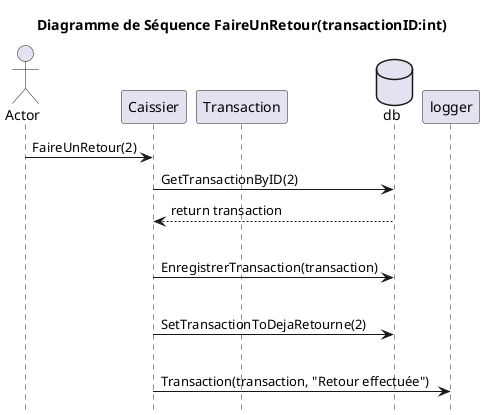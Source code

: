 @startuml
hide footbox
title Diagramme de Séquence FaireUnRetour(transactionID:int)

actor       Actor       as a
participant Caissier as c
participant Transaction as t
database    db    as d
participant logger as l
a -> c : FaireUnRetour(2)
c -> d : GetTransactionByID(2)
c <-- d : return transaction
|||
c -> d : EnregistrerTransaction(transaction)
|||
c -> d : SetTransactionToDejaRetourne(2)
|||
c -> l : Transaction(transaction, "Retour effectuée")
@enduml
